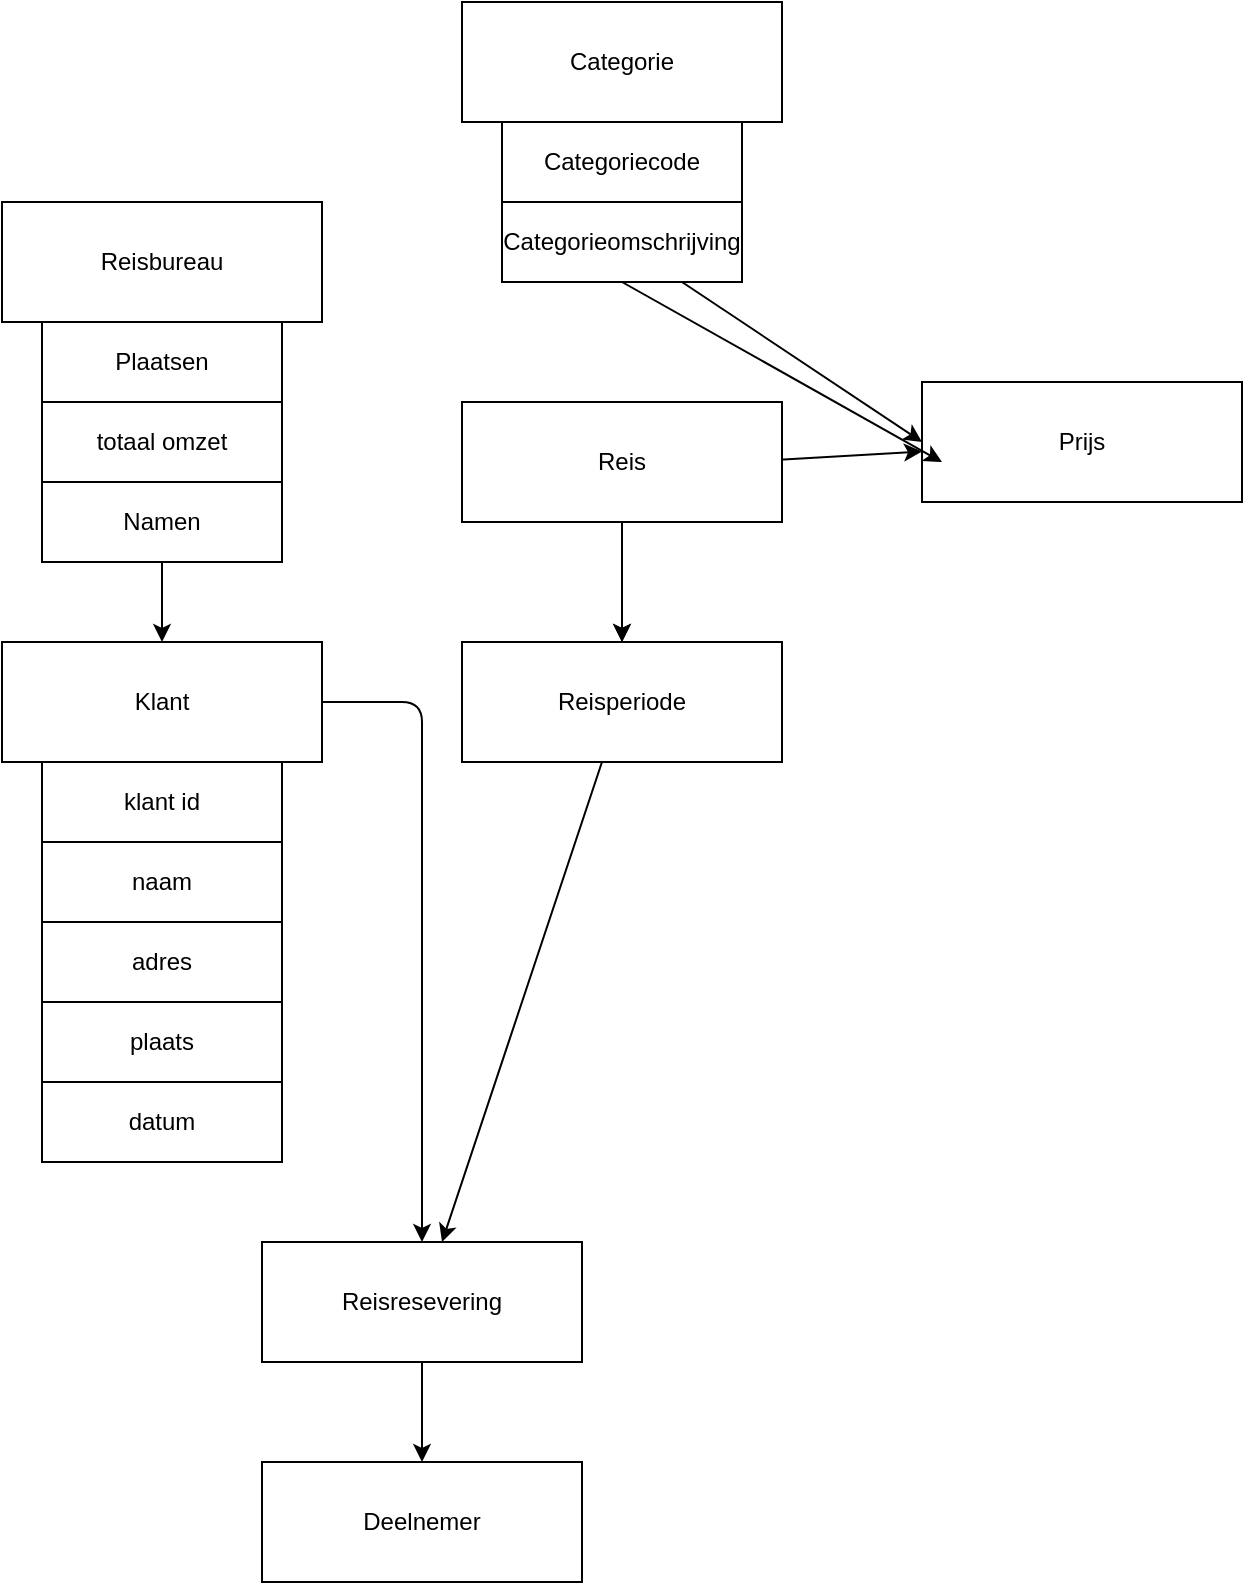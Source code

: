 <mxfile>
    <diagram id="myM-cz4ug8TZlw7NkJIL" name="Page-1">
        <mxGraphModel dx="823" dy="629" grid="1" gridSize="10" guides="1" tooltips="1" connect="1" arrows="1" fold="1" page="1" pageScale="1" pageWidth="1200" pageHeight="1600" math="0" shadow="0">
            <root>
                <mxCell id="0"/>
                <mxCell id="1" parent="0"/>
                <mxCell id="3" value="Reisbureau" style="rounded=0;whiteSpace=wrap;html=1;" parent="1" vertex="1">
                    <mxGeometry x="200" y="130" width="160" height="60" as="geometry"/>
                </mxCell>
                <mxCell id="4" style="edgeStyle=none;html=1;" parent="1" source="5" edge="1">
                    <mxGeometry relative="1" as="geometry">
                        <mxPoint x="340" y="500" as="targetPoint"/>
                    </mxGeometry>
                </mxCell>
                <mxCell id="51" style="edgeStyle=none;html=1;entryX=0.5;entryY=0;entryDx=0;entryDy=0;" edge="1" parent="1" source="5">
                    <mxGeometry relative="1" as="geometry">
                        <Array as="points">
                            <mxPoint x="410" y="380"/>
                        </Array>
                        <mxPoint x="410" y="650" as="targetPoint"/>
                    </mxGeometry>
                </mxCell>
                <mxCell id="5" value="Klant" style="rounded=0;whiteSpace=wrap;html=1;" parent="1" vertex="1">
                    <mxGeometry x="200" y="350" width="160" height="60" as="geometry"/>
                </mxCell>
                <mxCell id="54" style="edgeStyle=none;html=1;entryX=0.5;entryY=0;entryDx=0;entryDy=0;" edge="1" parent="1">
                    <mxGeometry relative="1" as="geometry">
                        <mxPoint x="410" y="710" as="sourcePoint"/>
                        <mxPoint x="410" y="760" as="targetPoint"/>
                    </mxGeometry>
                </mxCell>
                <mxCell id="9" style="edgeStyle=none;html=1;" parent="1" edge="1">
                    <mxGeometry relative="1" as="geometry">
                        <mxPoint x="510" y="350" as="targetPoint"/>
                        <mxPoint x="510" y="290" as="sourcePoint"/>
                    </mxGeometry>
                </mxCell>
                <mxCell id="14" value="" style="edgeStyle=none;html=1;" parent="1" target="53" edge="1">
                    <mxGeometry relative="1" as="geometry">
                        <mxPoint x="570" y="260" as="sourcePoint"/>
                        <mxPoint x="650" y="260" as="targetPoint"/>
                    </mxGeometry>
                </mxCell>
                <mxCell id="17" style="edgeStyle=none;html=1;" edge="1" parent="1">
                    <mxGeometry relative="1" as="geometry">
                        <mxPoint x="510" y="350" as="targetPoint"/>
                        <mxPoint x="510" y="290" as="sourcePoint"/>
                    </mxGeometry>
                </mxCell>
                <mxCell id="11" style="edgeStyle=none;html=1;" parent="1" edge="1">
                    <mxGeometry relative="1" as="geometry">
                        <mxPoint x="500" y="410" as="sourcePoint"/>
                        <mxPoint x="420" y="650" as="targetPoint"/>
                    </mxGeometry>
                </mxCell>
                <mxCell id="24" style="edgeStyle=none;html=1;entryX=0.5;entryY=0;entryDx=0;entryDy=0;" edge="1" parent="1" source="19" target="5">
                    <mxGeometry relative="1" as="geometry"/>
                </mxCell>
                <mxCell id="19" value="Namen" style="rounded=0;whiteSpace=wrap;html=1;" vertex="1" parent="1">
                    <mxGeometry x="220" y="270" width="120" height="40" as="geometry"/>
                </mxCell>
                <mxCell id="20" value="Plaatsen" style="rounded=0;whiteSpace=wrap;html=1;" vertex="1" parent="1">
                    <mxGeometry x="220" y="190" width="120" height="40" as="geometry"/>
                </mxCell>
                <mxCell id="21" value="" style="shape=table;startSize=0;container=1;collapsible=0;childLayout=tableLayout;" vertex="1" parent="1">
                    <mxGeometry x="220" y="230" width="120" height="40" as="geometry"/>
                </mxCell>
                <mxCell id="22" value="" style="shape=tableRow;horizontal=0;startSize=0;swimlaneHead=0;swimlaneBody=0;top=0;left=0;bottom=0;right=0;collapsible=0;dropTarget=0;fillColor=none;points=[[0,0.5],[1,0.5]];portConstraint=eastwest;" vertex="1" parent="21">
                    <mxGeometry width="120" height="40" as="geometry"/>
                </mxCell>
                <mxCell id="23" value="totaal omzet" style="shape=partialRectangle;html=1;whiteSpace=wrap;connectable=0;overflow=hidden;fillColor=none;top=0;left=0;bottom=0;right=0;pointerEvents=1;" vertex="1" parent="22">
                    <mxGeometry width="120" height="40" as="geometry">
                        <mxRectangle width="120" height="40" as="alternateBounds"/>
                    </mxGeometry>
                </mxCell>
                <mxCell id="34" value="" style="shape=table;startSize=0;container=1;collapsible=0;childLayout=tableLayout;" vertex="1" parent="1">
                    <mxGeometry x="220" y="570" width="120" height="40" as="geometry"/>
                </mxCell>
                <mxCell id="35" value="" style="shape=tableRow;horizontal=0;startSize=0;swimlaneHead=0;swimlaneBody=0;top=0;left=0;bottom=0;right=0;collapsible=0;dropTarget=0;fillColor=none;points=[[0,0.5],[1,0.5]];portConstraint=eastwest;" vertex="1" parent="34">
                    <mxGeometry width="120" height="40" as="geometry"/>
                </mxCell>
                <mxCell id="36" value="datum" style="shape=partialRectangle;html=1;whiteSpace=wrap;connectable=0;overflow=hidden;fillColor=none;top=0;left=0;bottom=0;right=0;pointerEvents=1;" vertex="1" parent="35">
                    <mxGeometry width="120" height="40" as="geometry">
                        <mxRectangle width="120" height="40" as="alternateBounds"/>
                    </mxGeometry>
                </mxCell>
                <mxCell id="37" value="" style="shape=table;startSize=0;container=1;collapsible=0;childLayout=tableLayout;" vertex="1" parent="1">
                    <mxGeometry x="220" y="410" width="120" height="160" as="geometry"/>
                </mxCell>
                <mxCell id="38" value="" style="shape=tableRow;horizontal=0;startSize=0;swimlaneHead=0;swimlaneBody=0;top=0;left=0;bottom=0;right=0;collapsible=0;dropTarget=0;fillColor=none;points=[[0,0.5],[1,0.5]];portConstraint=eastwest;" vertex="1" parent="37">
                    <mxGeometry width="120" height="40" as="geometry"/>
                </mxCell>
                <mxCell id="39" value="klant id" style="shape=partialRectangle;html=1;whiteSpace=wrap;connectable=0;overflow=hidden;fillColor=none;top=0;left=0;bottom=0;right=0;pointerEvents=1;" vertex="1" parent="38">
                    <mxGeometry width="120" height="40" as="geometry">
                        <mxRectangle width="120" height="40" as="alternateBounds"/>
                    </mxGeometry>
                </mxCell>
                <mxCell id="40" value="" style="shape=tableRow;horizontal=0;startSize=0;swimlaneHead=0;swimlaneBody=0;top=0;left=0;bottom=0;right=0;collapsible=0;dropTarget=0;fillColor=none;points=[[0,0.5],[1,0.5]];portConstraint=eastwest;" vertex="1" parent="37">
                    <mxGeometry y="40" width="120" height="40" as="geometry"/>
                </mxCell>
                <mxCell id="41" value="naam" style="shape=partialRectangle;html=1;whiteSpace=wrap;connectable=0;overflow=hidden;fillColor=none;top=0;left=0;bottom=0;right=0;pointerEvents=1;" vertex="1" parent="40">
                    <mxGeometry width="120" height="40" as="geometry">
                        <mxRectangle width="120" height="40" as="alternateBounds"/>
                    </mxGeometry>
                </mxCell>
                <mxCell id="42" value="" style="shape=tableRow;horizontal=0;startSize=0;swimlaneHead=0;swimlaneBody=0;top=0;left=0;bottom=0;right=0;collapsible=0;dropTarget=0;fillColor=none;points=[[0,0.5],[1,0.5]];portConstraint=eastwest;" vertex="1" parent="37">
                    <mxGeometry y="80" width="120" height="40" as="geometry"/>
                </mxCell>
                <mxCell id="43" value="adres" style="shape=partialRectangle;html=1;whiteSpace=wrap;connectable=0;overflow=hidden;fillColor=none;top=0;left=0;bottom=0;right=0;pointerEvents=1;" vertex="1" parent="42">
                    <mxGeometry width="120" height="40" as="geometry">
                        <mxRectangle width="120" height="40" as="alternateBounds"/>
                    </mxGeometry>
                </mxCell>
                <mxCell id="44" value="" style="shape=tableRow;horizontal=0;startSize=0;swimlaneHead=0;swimlaneBody=0;top=0;left=0;bottom=0;right=0;collapsible=0;dropTarget=0;fillColor=none;points=[[0,0.5],[1,0.5]];portConstraint=eastwest;" vertex="1" parent="37">
                    <mxGeometry y="120" width="120" height="40" as="geometry"/>
                </mxCell>
                <mxCell id="45" value="plaats" style="shape=partialRectangle;html=1;whiteSpace=wrap;connectable=0;overflow=hidden;fillColor=none;top=0;left=0;bottom=0;right=0;pointerEvents=1;" vertex="1" parent="44">
                    <mxGeometry width="120" height="40" as="geometry">
                        <mxRectangle width="120" height="40" as="alternateBounds"/>
                    </mxGeometry>
                </mxCell>
                <mxCell id="49" value="" style="edgeStyle=none;html=1;entryX=0;entryY=0.5;entryDx=0;entryDy=0;exitX=0.75;exitY=1;exitDx=0;exitDy=0;" edge="1" parent="1" source="61" target="53">
                    <mxGeometry relative="1" as="geometry">
                        <mxPoint x="610" y="170" as="sourcePoint"/>
                        <mxPoint x="655.455" y="230" as="targetPoint"/>
                    </mxGeometry>
                </mxCell>
                <mxCell id="46" value="Categorie" style="rounded=0;whiteSpace=wrap;html=1;" vertex="1" parent="1">
                    <mxGeometry x="430" y="30" width="160" height="60" as="geometry"/>
                </mxCell>
                <mxCell id="52" value="Reis" style="rounded=0;whiteSpace=wrap;html=1;" vertex="1" parent="1">
                    <mxGeometry x="430" y="230" width="160" height="60" as="geometry"/>
                </mxCell>
                <mxCell id="53" value="Prijs" style="rounded=0;whiteSpace=wrap;html=1;" vertex="1" parent="1">
                    <mxGeometry x="660" y="220" width="160" height="60" as="geometry"/>
                </mxCell>
                <mxCell id="57" value="Reisperiode" style="rounded=0;whiteSpace=wrap;html=1;" vertex="1" parent="1">
                    <mxGeometry x="430" y="350" width="160" height="60" as="geometry"/>
                </mxCell>
                <mxCell id="58" value="Reisresevering" style="rounded=0;whiteSpace=wrap;html=1;" vertex="1" parent="1">
                    <mxGeometry x="330" y="650" width="160" height="60" as="geometry"/>
                </mxCell>
                <mxCell id="59" value="Deelnemer" style="rounded=0;whiteSpace=wrap;html=1;" vertex="1" parent="1">
                    <mxGeometry x="330" y="760" width="160" height="60" as="geometry"/>
                </mxCell>
                <mxCell id="60" value="Categoriecode" style="rounded=0;whiteSpace=wrap;html=1;" vertex="1" parent="1">
                    <mxGeometry x="450" y="90" width="120" height="40" as="geometry"/>
                </mxCell>
                <mxCell id="61" value="Categorieomschrijving" style="rounded=0;whiteSpace=wrap;html=1;" vertex="1" parent="1">
                    <mxGeometry x="450" y="130" width="120" height="40" as="geometry"/>
                </mxCell>
                <mxCell id="62" value="" style="edgeStyle=none;html=1;entryX=0;entryY=0.5;entryDx=0;entryDy=0;" edge="1" parent="1">
                    <mxGeometry relative="1" as="geometry">
                        <mxPoint x="510" y="170" as="sourcePoint"/>
                        <mxPoint x="670" y="260" as="targetPoint"/>
                        <Array as="points">
                            <mxPoint x="510" y="170"/>
                        </Array>
                    </mxGeometry>
                </mxCell>
            </root>
        </mxGraphModel>
    </diagram>
</mxfile>